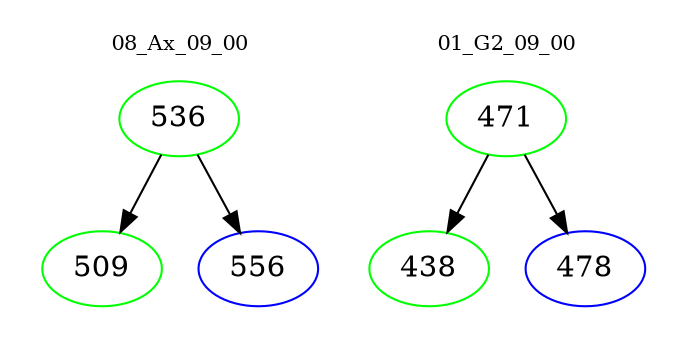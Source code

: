 digraph{
subgraph cluster_0 {
color = white
label = "08_Ax_09_00";
fontsize=10;
T0_536 [label="536", color="green"]
T0_536 -> T0_509 [color="black"]
T0_509 [label="509", color="green"]
T0_536 -> T0_556 [color="black"]
T0_556 [label="556", color="blue"]
}
subgraph cluster_1 {
color = white
label = "01_G2_09_00";
fontsize=10;
T1_471 [label="471", color="green"]
T1_471 -> T1_438 [color="black"]
T1_438 [label="438", color="green"]
T1_471 -> T1_478 [color="black"]
T1_478 [label="478", color="blue"]
}
}
